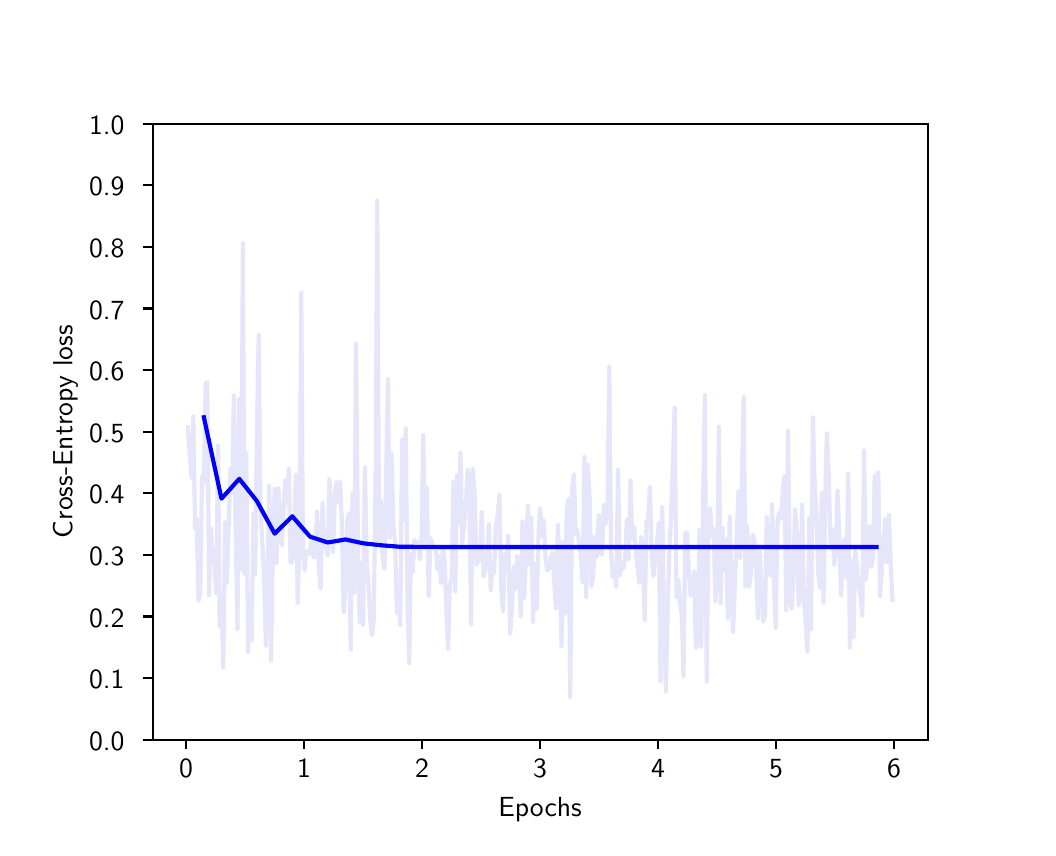 \begingroup%
\makeatletter%
\begin{pgfpicture}%
\pgfpathrectangle{\pgfpointorigin}{\pgfqpoint{5.0in}{4.0in}}%
\pgfusepath{use as bounding box, clip}%
\begin{pgfscope}%
\pgfsetbuttcap%
\pgfsetmiterjoin%
\definecolor{currentfill}{rgb}{1.0,1.0,1.0}%
\pgfsetfillcolor{currentfill}%
\pgfsetlinewidth{0.0pt}%
\definecolor{currentstroke}{rgb}{1.0,1.0,1.0}%
\pgfsetstrokecolor{currentstroke}%
\pgfsetdash{}{0pt}%
\pgfpathmoveto{\pgfqpoint{0.0in}{0.0in}}%
\pgfpathlineto{\pgfqpoint{5.0in}{0.0in}}%
\pgfpathlineto{\pgfqpoint{5.0in}{4.0in}}%
\pgfpathlineto{\pgfqpoint{0.0in}{4.0in}}%
\pgfpathclose%
\pgfusepath{fill}%
\end{pgfscope}%
\begin{pgfscope}%
\pgfsetbuttcap%
\pgfsetmiterjoin%
\definecolor{currentfill}{rgb}{1.0,1.0,1.0}%
\pgfsetfillcolor{currentfill}%
\pgfsetlinewidth{0.0pt}%
\definecolor{currentstroke}{rgb}{0.0,0.0,0.0}%
\pgfsetstrokecolor{currentstroke}%
\pgfsetstrokeopacity{0.0}%
\pgfsetdash{}{0pt}%
\pgfpathmoveto{\pgfqpoint{0.625in}{0.44in}}%
\pgfpathlineto{\pgfqpoint{4.5in}{0.44in}}%
\pgfpathlineto{\pgfqpoint{4.5in}{3.52in}}%
\pgfpathlineto{\pgfqpoint{0.625in}{3.52in}}%
\pgfpathclose%
\pgfusepath{fill}%
\end{pgfscope}%
\begin{pgfscope}%
\pgfsetbuttcap%
\pgfsetroundjoin%
\definecolor{currentfill}{rgb}{0.0,0.0,0.0}%
\pgfsetfillcolor{currentfill}%
\pgfsetlinewidth{0.803pt}%
\definecolor{currentstroke}{rgb}{0.0,0.0,0.0}%
\pgfsetstrokecolor{currentstroke}%
\pgfsetdash{}{0pt}%
\pgfsys@defobject{currentmarker}{\pgfqpoint{0.0in}{-0.049in}}{\pgfqpoint{0.0in}{0.0in}}{%
\pgfpathmoveto{\pgfqpoint{0.0in}{0.0in}}%
\pgfpathlineto{\pgfqpoint{0.0in}{-0.049in}}%
\pgfusepath{stroke,fill}%
}%
\begin{pgfscope}%
\pgfsys@transformshift{0.792in}{0.44in}%
\pgfsys@useobject{currentmarker}{}%
\end{pgfscope}%
\end{pgfscope}%
\begin{pgfscope}%
\pgftext[x=0.792in,y=0.343in,,top]{\sffamily\fontsize{10.0}{12.0}\selectfont 0}%
\end{pgfscope}%
\begin{pgfscope}%
\pgfsetbuttcap%
\pgfsetroundjoin%
\definecolor{currentfill}{rgb}{0.0,0.0,0.0}%
\pgfsetfillcolor{currentfill}%
\pgfsetlinewidth{0.803pt}%
\definecolor{currentstroke}{rgb}{0.0,0.0,0.0}%
\pgfsetstrokecolor{currentstroke}%
\pgfsetdash{}{0pt}%
\pgfsys@defobject{currentmarker}{\pgfqpoint{0.0in}{-0.049in}}{\pgfqpoint{0.0in}{0.0in}}{%
\pgfpathmoveto{\pgfqpoint{0.0in}{0.0in}}%
\pgfpathlineto{\pgfqpoint{0.0in}{-0.049in}}%
\pgfusepath{stroke,fill}%
}%
\begin{pgfscope}%
\pgfsys@transformshift{1.382in}{0.44in}%
\pgfsys@useobject{currentmarker}{}%
\end{pgfscope}%
\end{pgfscope}%
\begin{pgfscope}%
\pgftext[x=1.382in,y=0.343in,,top]{\sffamily\fontsize{10.0}{12.0}\selectfont 1}%
\end{pgfscope}%
\begin{pgfscope}%
\pgfsetbuttcap%
\pgfsetroundjoin%
\definecolor{currentfill}{rgb}{0.0,0.0,0.0}%
\pgfsetfillcolor{currentfill}%
\pgfsetlinewidth{0.803pt}%
\definecolor{currentstroke}{rgb}{0.0,0.0,0.0}%
\pgfsetstrokecolor{currentstroke}%
\pgfsetdash{}{0pt}%
\pgfsys@defobject{currentmarker}{\pgfqpoint{0.0in}{-0.049in}}{\pgfqpoint{0.0in}{0.0in}}{%
\pgfpathmoveto{\pgfqpoint{0.0in}{0.0in}}%
\pgfpathlineto{\pgfqpoint{0.0in}{-0.049in}}%
\pgfusepath{stroke,fill}%
}%
\begin{pgfscope}%
\pgfsys@transformshift{1.972in}{0.44in}%
\pgfsys@useobject{currentmarker}{}%
\end{pgfscope}%
\end{pgfscope}%
\begin{pgfscope}%
\pgftext[x=1.972in,y=0.343in,,top]{\sffamily\fontsize{10.0}{12.0}\selectfont 2}%
\end{pgfscope}%
\begin{pgfscope}%
\pgfsetbuttcap%
\pgfsetroundjoin%
\definecolor{currentfill}{rgb}{0.0,0.0,0.0}%
\pgfsetfillcolor{currentfill}%
\pgfsetlinewidth{0.803pt}%
\definecolor{currentstroke}{rgb}{0.0,0.0,0.0}%
\pgfsetstrokecolor{currentstroke}%
\pgfsetdash{}{0pt}%
\pgfsys@defobject{currentmarker}{\pgfqpoint{0.0in}{-0.049in}}{\pgfqpoint{0.0in}{0.0in}}{%
\pgfpathmoveto{\pgfqpoint{0.0in}{0.0in}}%
\pgfpathlineto{\pgfqpoint{0.0in}{-0.049in}}%
\pgfusepath{stroke,fill}%
}%
\begin{pgfscope}%
\pgfsys@transformshift{2.562in}{0.44in}%
\pgfsys@useobject{currentmarker}{}%
\end{pgfscope}%
\end{pgfscope}%
\begin{pgfscope}%
\pgftext[x=2.562in,y=0.343in,,top]{\sffamily\fontsize{10.0}{12.0}\selectfont 3}%
\end{pgfscope}%
\begin{pgfscope}%
\pgfsetbuttcap%
\pgfsetroundjoin%
\definecolor{currentfill}{rgb}{0.0,0.0,0.0}%
\pgfsetfillcolor{currentfill}%
\pgfsetlinewidth{0.803pt}%
\definecolor{currentstroke}{rgb}{0.0,0.0,0.0}%
\pgfsetstrokecolor{currentstroke}%
\pgfsetdash{}{0pt}%
\pgfsys@defobject{currentmarker}{\pgfqpoint{0.0in}{-0.049in}}{\pgfqpoint{0.0in}{0.0in}}{%
\pgfpathmoveto{\pgfqpoint{0.0in}{0.0in}}%
\pgfpathlineto{\pgfqpoint{0.0in}{-0.049in}}%
\pgfusepath{stroke,fill}%
}%
\begin{pgfscope}%
\pgfsys@transformshift{3.152in}{0.44in}%
\pgfsys@useobject{currentmarker}{}%
\end{pgfscope}%
\end{pgfscope}%
\begin{pgfscope}%
\pgftext[x=3.152in,y=0.343in,,top]{\sffamily\fontsize{10.0}{12.0}\selectfont 4}%
\end{pgfscope}%
\begin{pgfscope}%
\pgfsetbuttcap%
\pgfsetroundjoin%
\definecolor{currentfill}{rgb}{0.0,0.0,0.0}%
\pgfsetfillcolor{currentfill}%
\pgfsetlinewidth{0.803pt}%
\definecolor{currentstroke}{rgb}{0.0,0.0,0.0}%
\pgfsetstrokecolor{currentstroke}%
\pgfsetdash{}{0pt}%
\pgfsys@defobject{currentmarker}{\pgfqpoint{0.0in}{-0.049in}}{\pgfqpoint{0.0in}{0.0in}}{%
\pgfpathmoveto{\pgfqpoint{0.0in}{0.0in}}%
\pgfpathlineto{\pgfqpoint{0.0in}{-0.049in}}%
\pgfusepath{stroke,fill}%
}%
\begin{pgfscope}%
\pgfsys@transformshift{3.742in}{0.44in}%
\pgfsys@useobject{currentmarker}{}%
\end{pgfscope}%
\end{pgfscope}%
\begin{pgfscope}%
\pgftext[x=3.742in,y=0.343in,,top]{\sffamily\fontsize{10.0}{12.0}\selectfont 5}%
\end{pgfscope}%
\begin{pgfscope}%
\pgfsetbuttcap%
\pgfsetroundjoin%
\definecolor{currentfill}{rgb}{0.0,0.0,0.0}%
\pgfsetfillcolor{currentfill}%
\pgfsetlinewidth{0.803pt}%
\definecolor{currentstroke}{rgb}{0.0,0.0,0.0}%
\pgfsetstrokecolor{currentstroke}%
\pgfsetdash{}{0pt}%
\pgfsys@defobject{currentmarker}{\pgfqpoint{0.0in}{-0.049in}}{\pgfqpoint{0.0in}{0.0in}}{%
\pgfpathmoveto{\pgfqpoint{0.0in}{0.0in}}%
\pgfpathlineto{\pgfqpoint{0.0in}{-0.049in}}%
\pgfusepath{stroke,fill}%
}%
\begin{pgfscope}%
\pgfsys@transformshift{4.332in}{0.44in}%
\pgfsys@useobject{currentmarker}{}%
\end{pgfscope}%
\end{pgfscope}%
\begin{pgfscope}%
\pgftext[x=4.332in,y=0.343in,,top]{\sffamily\fontsize{10.0}{12.0}\selectfont 6}%
\end{pgfscope}%
\begin{pgfscope}%
\pgftext[x=2.562in,y=0.153in,,top]{\sffamily\fontsize{10.0}{12.0}\selectfont Epochs}%
\end{pgfscope}%
\begin{pgfscope}%
\pgfsetbuttcap%
\pgfsetroundjoin%
\definecolor{currentfill}{rgb}{0.0,0.0,0.0}%
\pgfsetfillcolor{currentfill}%
\pgfsetlinewidth{0.803pt}%
\definecolor{currentstroke}{rgb}{0.0,0.0,0.0}%
\pgfsetstrokecolor{currentstroke}%
\pgfsetdash{}{0pt}%
\pgfsys@defobject{currentmarker}{\pgfqpoint{-0.049in}{0.0in}}{\pgfqpoint{0.0in}{0.0in}}{%
\pgfpathmoveto{\pgfqpoint{0.0in}{0.0in}}%
\pgfpathlineto{\pgfqpoint{-0.049in}{0.0in}}%
\pgfusepath{stroke,fill}%
}%
\begin{pgfscope}%
\pgfsys@transformshift{0.625in}{0.44in}%
\pgfsys@useobject{currentmarker}{}%
\end{pgfscope}%
\end{pgfscope}%
\begin{pgfscope}%
\pgftext[x=0.307in,y=0.387in,left,base]{\sffamily\fontsize{10.0}{12.0}\selectfont 0.0}%
\end{pgfscope}%
\begin{pgfscope}%
\pgfsetbuttcap%
\pgfsetroundjoin%
\definecolor{currentfill}{rgb}{0.0,0.0,0.0}%
\pgfsetfillcolor{currentfill}%
\pgfsetlinewidth{0.803pt}%
\definecolor{currentstroke}{rgb}{0.0,0.0,0.0}%
\pgfsetstrokecolor{currentstroke}%
\pgfsetdash{}{0pt}%
\pgfsys@defobject{currentmarker}{\pgfqpoint{-0.049in}{0.0in}}{\pgfqpoint{0.0in}{0.0in}}{%
\pgfpathmoveto{\pgfqpoint{0.0in}{0.0in}}%
\pgfpathlineto{\pgfqpoint{-0.049in}{0.0in}}%
\pgfusepath{stroke,fill}%
}%
\begin{pgfscope}%
\pgfsys@transformshift{0.625in}{0.748in}%
\pgfsys@useobject{currentmarker}{}%
\end{pgfscope}%
\end{pgfscope}%
\begin{pgfscope}%
\pgftext[x=0.307in,y=0.695in,left,base]{\sffamily\fontsize{10.0}{12.0}\selectfont 0.1}%
\end{pgfscope}%
\begin{pgfscope}%
\pgfsetbuttcap%
\pgfsetroundjoin%
\definecolor{currentfill}{rgb}{0.0,0.0,0.0}%
\pgfsetfillcolor{currentfill}%
\pgfsetlinewidth{0.803pt}%
\definecolor{currentstroke}{rgb}{0.0,0.0,0.0}%
\pgfsetstrokecolor{currentstroke}%
\pgfsetdash{}{0pt}%
\pgfsys@defobject{currentmarker}{\pgfqpoint{-0.049in}{0.0in}}{\pgfqpoint{0.0in}{0.0in}}{%
\pgfpathmoveto{\pgfqpoint{0.0in}{0.0in}}%
\pgfpathlineto{\pgfqpoint{-0.049in}{0.0in}}%
\pgfusepath{stroke,fill}%
}%
\begin{pgfscope}%
\pgfsys@transformshift{0.625in}{1.056in}%
\pgfsys@useobject{currentmarker}{}%
\end{pgfscope}%
\end{pgfscope}%
\begin{pgfscope}%
\pgftext[x=0.307in,y=1.003in,left,base]{\sffamily\fontsize{10.0}{12.0}\selectfont 0.2}%
\end{pgfscope}%
\begin{pgfscope}%
\pgfsetbuttcap%
\pgfsetroundjoin%
\definecolor{currentfill}{rgb}{0.0,0.0,0.0}%
\pgfsetfillcolor{currentfill}%
\pgfsetlinewidth{0.803pt}%
\definecolor{currentstroke}{rgb}{0.0,0.0,0.0}%
\pgfsetstrokecolor{currentstroke}%
\pgfsetdash{}{0pt}%
\pgfsys@defobject{currentmarker}{\pgfqpoint{-0.049in}{0.0in}}{\pgfqpoint{0.0in}{0.0in}}{%
\pgfpathmoveto{\pgfqpoint{0.0in}{0.0in}}%
\pgfpathlineto{\pgfqpoint{-0.049in}{0.0in}}%
\pgfusepath{stroke,fill}%
}%
\begin{pgfscope}%
\pgfsys@transformshift{0.625in}{1.364in}%
\pgfsys@useobject{currentmarker}{}%
\end{pgfscope}%
\end{pgfscope}%
\begin{pgfscope}%
\pgftext[x=0.307in,y=1.311in,left,base]{\sffamily\fontsize{10.0}{12.0}\selectfont 0.3}%
\end{pgfscope}%
\begin{pgfscope}%
\pgfsetbuttcap%
\pgfsetroundjoin%
\definecolor{currentfill}{rgb}{0.0,0.0,0.0}%
\pgfsetfillcolor{currentfill}%
\pgfsetlinewidth{0.803pt}%
\definecolor{currentstroke}{rgb}{0.0,0.0,0.0}%
\pgfsetstrokecolor{currentstroke}%
\pgfsetdash{}{0pt}%
\pgfsys@defobject{currentmarker}{\pgfqpoint{-0.049in}{0.0in}}{\pgfqpoint{0.0in}{0.0in}}{%
\pgfpathmoveto{\pgfqpoint{0.0in}{0.0in}}%
\pgfpathlineto{\pgfqpoint{-0.049in}{0.0in}}%
\pgfusepath{stroke,fill}%
}%
\begin{pgfscope}%
\pgfsys@transformshift{0.625in}{1.672in}%
\pgfsys@useobject{currentmarker}{}%
\end{pgfscope}%
\end{pgfscope}%
\begin{pgfscope}%
\pgftext[x=0.307in,y=1.619in,left,base]{\sffamily\fontsize{10.0}{12.0}\selectfont 0.4}%
\end{pgfscope}%
\begin{pgfscope}%
\pgfsetbuttcap%
\pgfsetroundjoin%
\definecolor{currentfill}{rgb}{0.0,0.0,0.0}%
\pgfsetfillcolor{currentfill}%
\pgfsetlinewidth{0.803pt}%
\definecolor{currentstroke}{rgb}{0.0,0.0,0.0}%
\pgfsetstrokecolor{currentstroke}%
\pgfsetdash{}{0pt}%
\pgfsys@defobject{currentmarker}{\pgfqpoint{-0.049in}{0.0in}}{\pgfqpoint{0.0in}{0.0in}}{%
\pgfpathmoveto{\pgfqpoint{0.0in}{0.0in}}%
\pgfpathlineto{\pgfqpoint{-0.049in}{0.0in}}%
\pgfusepath{stroke,fill}%
}%
\begin{pgfscope}%
\pgfsys@transformshift{0.625in}{1.98in}%
\pgfsys@useobject{currentmarker}{}%
\end{pgfscope}%
\end{pgfscope}%
\begin{pgfscope}%
\pgftext[x=0.307in,y=1.927in,left,base]{\sffamily\fontsize{10.0}{12.0}\selectfont 0.5}%
\end{pgfscope}%
\begin{pgfscope}%
\pgfsetbuttcap%
\pgfsetroundjoin%
\definecolor{currentfill}{rgb}{0.0,0.0,0.0}%
\pgfsetfillcolor{currentfill}%
\pgfsetlinewidth{0.803pt}%
\definecolor{currentstroke}{rgb}{0.0,0.0,0.0}%
\pgfsetstrokecolor{currentstroke}%
\pgfsetdash{}{0pt}%
\pgfsys@defobject{currentmarker}{\pgfqpoint{-0.049in}{0.0in}}{\pgfqpoint{0.0in}{0.0in}}{%
\pgfpathmoveto{\pgfqpoint{0.0in}{0.0in}}%
\pgfpathlineto{\pgfqpoint{-0.049in}{0.0in}}%
\pgfusepath{stroke,fill}%
}%
\begin{pgfscope}%
\pgfsys@transformshift{0.625in}{2.288in}%
\pgfsys@useobject{currentmarker}{}%
\end{pgfscope}%
\end{pgfscope}%
\begin{pgfscope}%
\pgftext[x=0.307in,y=2.235in,left,base]{\sffamily\fontsize{10.0}{12.0}\selectfont 0.6}%
\end{pgfscope}%
\begin{pgfscope}%
\pgfsetbuttcap%
\pgfsetroundjoin%
\definecolor{currentfill}{rgb}{0.0,0.0,0.0}%
\pgfsetfillcolor{currentfill}%
\pgfsetlinewidth{0.803pt}%
\definecolor{currentstroke}{rgb}{0.0,0.0,0.0}%
\pgfsetstrokecolor{currentstroke}%
\pgfsetdash{}{0pt}%
\pgfsys@defobject{currentmarker}{\pgfqpoint{-0.049in}{0.0in}}{\pgfqpoint{0.0in}{0.0in}}{%
\pgfpathmoveto{\pgfqpoint{0.0in}{0.0in}}%
\pgfpathlineto{\pgfqpoint{-0.049in}{0.0in}}%
\pgfusepath{stroke,fill}%
}%
\begin{pgfscope}%
\pgfsys@transformshift{0.625in}{2.596in}%
\pgfsys@useobject{currentmarker}{}%
\end{pgfscope}%
\end{pgfscope}%
\begin{pgfscope}%
\pgftext[x=0.307in,y=2.543in,left,base]{\sffamily\fontsize{10.0}{12.0}\selectfont 0.7}%
\end{pgfscope}%
\begin{pgfscope}%
\pgfsetbuttcap%
\pgfsetroundjoin%
\definecolor{currentfill}{rgb}{0.0,0.0,0.0}%
\pgfsetfillcolor{currentfill}%
\pgfsetlinewidth{0.803pt}%
\definecolor{currentstroke}{rgb}{0.0,0.0,0.0}%
\pgfsetstrokecolor{currentstroke}%
\pgfsetdash{}{0pt}%
\pgfsys@defobject{currentmarker}{\pgfqpoint{-0.049in}{0.0in}}{\pgfqpoint{0.0in}{0.0in}}{%
\pgfpathmoveto{\pgfqpoint{0.0in}{0.0in}}%
\pgfpathlineto{\pgfqpoint{-0.049in}{0.0in}}%
\pgfusepath{stroke,fill}%
}%
\begin{pgfscope}%
\pgfsys@transformshift{0.625in}{2.904in}%
\pgfsys@useobject{currentmarker}{}%
\end{pgfscope}%
\end{pgfscope}%
\begin{pgfscope}%
\pgftext[x=0.307in,y=2.851in,left,base]{\sffamily\fontsize{10.0}{12.0}\selectfont 0.8}%
\end{pgfscope}%
\begin{pgfscope}%
\pgfsetbuttcap%
\pgfsetroundjoin%
\definecolor{currentfill}{rgb}{0.0,0.0,0.0}%
\pgfsetfillcolor{currentfill}%
\pgfsetlinewidth{0.803pt}%
\definecolor{currentstroke}{rgb}{0.0,0.0,0.0}%
\pgfsetstrokecolor{currentstroke}%
\pgfsetdash{}{0pt}%
\pgfsys@defobject{currentmarker}{\pgfqpoint{-0.049in}{0.0in}}{\pgfqpoint{0.0in}{0.0in}}{%
\pgfpathmoveto{\pgfqpoint{0.0in}{0.0in}}%
\pgfpathlineto{\pgfqpoint{-0.049in}{0.0in}}%
\pgfusepath{stroke,fill}%
}%
\begin{pgfscope}%
\pgfsys@transformshift{0.625in}{3.212in}%
\pgfsys@useobject{currentmarker}{}%
\end{pgfscope}%
\end{pgfscope}%
\begin{pgfscope}%
\pgftext[x=0.307in,y=3.159in,left,base]{\sffamily\fontsize{10.0}{12.0}\selectfont 0.9}%
\end{pgfscope}%
\begin{pgfscope}%
\pgfsetbuttcap%
\pgfsetroundjoin%
\definecolor{currentfill}{rgb}{0.0,0.0,0.0}%
\pgfsetfillcolor{currentfill}%
\pgfsetlinewidth{0.803pt}%
\definecolor{currentstroke}{rgb}{0.0,0.0,0.0}%
\pgfsetstrokecolor{currentstroke}%
\pgfsetdash{}{0pt}%
\pgfsys@defobject{currentmarker}{\pgfqpoint{-0.049in}{0.0in}}{\pgfqpoint{0.0in}{0.0in}}{%
\pgfpathmoveto{\pgfqpoint{0.0in}{0.0in}}%
\pgfpathlineto{\pgfqpoint{-0.049in}{0.0in}}%
\pgfusepath{stroke,fill}%
}%
\begin{pgfscope}%
\pgfsys@transformshift{0.625in}{3.52in}%
\pgfsys@useobject{currentmarker}{}%
\end{pgfscope}%
\end{pgfscope}%
\begin{pgfscope}%
\pgftext[x=0.307in,y=3.467in,left,base]{\sffamily\fontsize{10.0}{12.0}\selectfont 1.0}%
\end{pgfscope}%
\begin{pgfscope}%
\pgftext[x=0.251in,y=1.98in,,bottom,rotate=90.0]{\sffamily\fontsize{10.0}{12.0}\selectfont Cross-Entropy loss}%
\end{pgfscope}%
\begin{pgfscope}%
\pgfpathrectangle{\pgfqpoint{0.625in}{0.44in}}{\pgfqpoint{3.875in}{3.08in}} %
\pgfusepath{clip}%
\pgfsetrectcap%
\pgfsetroundjoin%
\pgfsetlinewidth{1.506pt}%
\definecolor{currentstroke}{rgb}{0.902,0.902,0.98}%
\pgfsetstrokecolor{currentstroke}%
\pgfsetdash{}{0pt}%
\pgfpathmoveto{\pgfqpoint{0.801in}{2.002in}}%
\pgfpathlineto{\pgfqpoint{0.819in}{1.748in}}%
\pgfpathlineto{\pgfqpoint{0.828in}{2.056in}}%
\pgfpathlineto{\pgfqpoint{0.837in}{1.497in}}%
\pgfpathlineto{\pgfqpoint{0.845in}{1.545in}}%
\pgfpathlineto{\pgfqpoint{0.854in}{1.135in}}%
\pgfpathlineto{\pgfqpoint{0.863in}{1.172in}}%
\pgfpathlineto{\pgfqpoint{0.872in}{1.758in}}%
\pgfpathlineto{\pgfqpoint{0.881in}{1.719in}}%
\pgfpathlineto{\pgfqpoint{0.89in}{2.222in}}%
\pgfpathlineto{\pgfqpoint{0.898in}{2.227in}}%
\pgfpathlineto{\pgfqpoint{0.907in}{1.163in}}%
\pgfpathlineto{\pgfqpoint{0.916in}{1.498in}}%
\pgfpathlineto{\pgfqpoint{0.925in}{1.351in}}%
\pgfpathlineto{\pgfqpoint{0.934in}{1.321in}}%
\pgfpathlineto{\pgfqpoint{0.943in}{1.172in}}%
\pgfpathlineto{\pgfqpoint{0.952in}{1.911in}}%
\pgfpathlineto{\pgfqpoint{0.96in}{1.006in}}%
\pgfpathlineto{\pgfqpoint{0.969in}{1.169in}}%
\pgfpathlineto{\pgfqpoint{0.978in}{0.8in}}%
\pgfpathlineto{\pgfqpoint{0.987in}{1.526in}}%
\pgfpathlineto{\pgfqpoint{0.996in}{1.224in}}%
\pgfpathlineto{\pgfqpoint{1.014in}{1.797in}}%
\pgfpathlineto{\pgfqpoint{1.022in}{1.675in}}%
\pgfpathlineto{\pgfqpoint{1.031in}{2.16in}}%
\pgfpathlineto{\pgfqpoint{1.04in}{1.483in}}%
\pgfpathlineto{\pgfqpoint{1.049in}{0.994in}}%
\pgfpathlineto{\pgfqpoint{1.058in}{2.143in}}%
\pgfpathlineto{\pgfqpoint{1.067in}{1.292in}}%
\pgfpathlineto{\pgfqpoint{1.076in}{2.922in}}%
\pgfpathlineto{\pgfqpoint{1.084in}{1.27in}}%
\pgfpathlineto{\pgfqpoint{1.093in}{1.873in}}%
\pgfpathlineto{\pgfqpoint{1.102in}{0.879in}}%
\pgfpathlineto{\pgfqpoint{1.111in}{1.167in}}%
\pgfpathlineto{\pgfqpoint{1.12in}{0.937in}}%
\pgfpathlineto{\pgfqpoint{1.129in}{1.569in}}%
\pgfpathlineto{\pgfqpoint{1.137in}{1.266in}}%
\pgfpathlineto{\pgfqpoint{1.146in}{1.952in}}%
\pgfpathlineto{\pgfqpoint{1.155in}{2.463in}}%
\pgfpathlineto{\pgfqpoint{1.164in}{1.59in}}%
\pgfpathlineto{\pgfqpoint{1.182in}{1.264in}}%
\pgfpathlineto{\pgfqpoint{1.191in}{0.911in}}%
\pgfpathlineto{\pgfqpoint{1.199in}{1.255in}}%
\pgfpathlineto{\pgfqpoint{1.208in}{1.709in}}%
\pgfpathlineto{\pgfqpoint{1.217in}{0.837in}}%
\pgfpathlineto{\pgfqpoint{1.226in}{1.4in}}%
\pgfpathlineto{\pgfqpoint{1.235in}{1.694in}}%
\pgfpathlineto{\pgfqpoint{1.244in}{1.324in}}%
\pgfpathlineto{\pgfqpoint{1.253in}{1.699in}}%
\pgfpathlineto{\pgfqpoint{1.261in}{1.582in}}%
\pgfpathlineto{\pgfqpoint{1.27in}{1.41in}}%
\pgfpathlineto{\pgfqpoint{1.288in}{1.737in}}%
\pgfpathlineto{\pgfqpoint{1.297in}{1.622in}}%
\pgfpathlineto{\pgfqpoint{1.306in}{1.794in}}%
\pgfpathlineto{\pgfqpoint{1.314in}{1.326in}}%
\pgfpathlineto{\pgfqpoint{1.323in}{1.326in}}%
\pgfpathlineto{\pgfqpoint{1.332in}{1.478in}}%
\pgfpathlineto{\pgfqpoint{1.341in}{1.764in}}%
\pgfpathlineto{\pgfqpoint{1.35in}{1.124in}}%
\pgfpathlineto{\pgfqpoint{1.359in}{1.413in}}%
\pgfpathlineto{\pgfqpoint{1.368in}{2.674in}}%
\pgfpathlineto{\pgfqpoint{1.376in}{1.404in}}%
\pgfpathlineto{\pgfqpoint{1.385in}{1.286in}}%
\pgfpathlineto{\pgfqpoint{1.394in}{1.38in}}%
\pgfpathlineto{\pgfqpoint{1.403in}{1.385in}}%
\pgfpathlineto{\pgfqpoint{1.412in}{1.369in}}%
\pgfpathlineto{\pgfqpoint{1.421in}{1.455in}}%
\pgfpathlineto{\pgfqpoint{1.43in}{1.351in}}%
\pgfpathlineto{\pgfqpoint{1.438in}{1.36in}}%
\pgfpathlineto{\pgfqpoint{1.447in}{1.581in}}%
\pgfpathlineto{\pgfqpoint{1.456in}{1.299in}}%
\pgfpathlineto{\pgfqpoint{1.465in}{1.195in}}%
\pgfpathlineto{\pgfqpoint{1.474in}{1.623in}}%
\pgfpathlineto{\pgfqpoint{1.483in}{1.399in}}%
\pgfpathlineto{\pgfqpoint{1.492in}{1.414in}}%
\pgfpathlineto{\pgfqpoint{1.5in}{1.36in}}%
\pgfpathlineto{\pgfqpoint{1.509in}{1.743in}}%
\pgfpathlineto{\pgfqpoint{1.518in}{1.492in}}%
\pgfpathlineto{\pgfqpoint{1.527in}{1.377in}}%
\pgfpathlineto{\pgfqpoint{1.536in}{1.678in}}%
\pgfpathlineto{\pgfqpoint{1.545in}{1.73in}}%
\pgfpathlineto{\pgfqpoint{1.553in}{1.624in}}%
\pgfpathlineto{\pgfqpoint{1.562in}{1.73in}}%
\pgfpathlineto{\pgfqpoint{1.571in}{1.53in}}%
\pgfpathlineto{\pgfqpoint{1.58in}{1.076in}}%
\pgfpathlineto{\pgfqpoint{1.589in}{1.194in}}%
\pgfpathlineto{\pgfqpoint{1.598in}{1.528in}}%
\pgfpathlineto{\pgfqpoint{1.607in}{1.573in}}%
\pgfpathlineto{\pgfqpoint{1.615in}{0.89in}}%
\pgfpathlineto{\pgfqpoint{1.624in}{1.67in}}%
\pgfpathlineto{\pgfqpoint{1.633in}{1.175in}}%
\pgfpathlineto{\pgfqpoint{1.642in}{2.421in}}%
\pgfpathlineto{\pgfqpoint{1.651in}{1.44in}}%
\pgfpathlineto{\pgfqpoint{1.66in}{1.026in}}%
\pgfpathlineto{\pgfqpoint{1.669in}{1.323in}}%
\pgfpathlineto{\pgfqpoint{1.677in}{1.014in}}%
\pgfpathlineto{\pgfqpoint{1.686in}{1.802in}}%
\pgfpathlineto{\pgfqpoint{1.695in}{1.34in}}%
\pgfpathlineto{\pgfqpoint{1.704in}{1.208in}}%
\pgfpathlineto{\pgfqpoint{1.713in}{1.039in}}%
\pgfpathlineto{\pgfqpoint{1.722in}{0.962in}}%
\pgfpathlineto{\pgfqpoint{1.73in}{1.033in}}%
\pgfpathlineto{\pgfqpoint{1.739in}{1.689in}}%
\pgfpathlineto{\pgfqpoint{1.748in}{3.136in}}%
\pgfpathlineto{\pgfqpoint{1.757in}{1.413in}}%
\pgfpathlineto{\pgfqpoint{1.766in}{1.636in}}%
\pgfpathlineto{\pgfqpoint{1.775in}{1.351in}}%
\pgfpathlineto{\pgfqpoint{1.784in}{1.294in}}%
\pgfpathlineto{\pgfqpoint{1.801in}{2.243in}}%
\pgfpathlineto{\pgfqpoint{1.81in}{1.452in}}%
\pgfpathlineto{\pgfqpoint{1.819in}{1.872in}}%
\pgfpathlineto{\pgfqpoint{1.828in}{1.519in}}%
\pgfpathlineto{\pgfqpoint{1.837in}{1.421in}}%
\pgfpathlineto{\pgfqpoint{1.846in}{1.072in}}%
\pgfpathlineto{\pgfqpoint{1.854in}{1.154in}}%
\pgfpathlineto{\pgfqpoint{1.863in}{1.012in}}%
\pgfpathlineto{\pgfqpoint{1.872in}{1.94in}}%
\pgfpathlineto{\pgfqpoint{1.881in}{1.538in}}%
\pgfpathlineto{\pgfqpoint{1.89in}{1.996in}}%
\pgfpathlineto{\pgfqpoint{1.899in}{1.123in}}%
\pgfpathlineto{\pgfqpoint{1.908in}{0.822in}}%
\pgfpathlineto{\pgfqpoint{1.916in}{1.37in}}%
\pgfpathlineto{\pgfqpoint{1.925in}{1.278in}}%
\pgfpathlineto{\pgfqpoint{1.934in}{1.44in}}%
\pgfpathlineto{\pgfqpoint{1.943in}{1.397in}}%
\pgfpathlineto{\pgfqpoint{1.952in}{1.429in}}%
\pgfpathlineto{\pgfqpoint{1.961in}{1.342in}}%
\pgfpathlineto{\pgfqpoint{1.969in}{1.425in}}%
\pgfpathlineto{\pgfqpoint{1.978in}{1.964in}}%
\pgfpathlineto{\pgfqpoint{1.987in}{1.398in}}%
\pgfpathlineto{\pgfqpoint{1.996in}{1.699in}}%
\pgfpathlineto{\pgfqpoint{2.005in}{1.158in}}%
\pgfpathlineto{\pgfqpoint{2.014in}{1.447in}}%
\pgfpathlineto{\pgfqpoint{2.023in}{1.425in}}%
\pgfpathlineto{\pgfqpoint{2.031in}{1.392in}}%
\pgfpathlineto{\pgfqpoint{2.04in}{1.405in}}%
\pgfpathlineto{\pgfqpoint{2.049in}{1.291in}}%
\pgfpathlineto{\pgfqpoint{2.058in}{1.359in}}%
\pgfpathlineto{\pgfqpoint{2.067in}{1.223in}}%
\pgfpathlineto{\pgfqpoint{2.076in}{1.405in}}%
\pgfpathlineto{\pgfqpoint{2.085in}{1.334in}}%
\pgfpathlineto{\pgfqpoint{2.093in}{1.094in}}%
\pgfpathlineto{\pgfqpoint{2.102in}{0.893in}}%
\pgfpathlineto{\pgfqpoint{2.111in}{1.213in}}%
\pgfpathlineto{\pgfqpoint{2.12in}{1.25in}}%
\pgfpathlineto{\pgfqpoint{2.129in}{1.73in}}%
\pgfpathlineto{\pgfqpoint{2.138in}{1.18in}}%
\pgfpathlineto{\pgfqpoint{2.147in}{1.762in}}%
\pgfpathlineto{\pgfqpoint{2.155in}{1.522in}}%
\pgfpathlineto{\pgfqpoint{2.164in}{1.873in}}%
\pgfpathlineto{\pgfqpoint{2.173in}{1.423in}}%
\pgfpathlineto{\pgfqpoint{2.182in}{1.511in}}%
\pgfpathlineto{\pgfqpoint{2.191in}{1.623in}}%
\pgfpathlineto{\pgfqpoint{2.2in}{1.791in}}%
\pgfpathlineto{\pgfqpoint{2.208in}{1.735in}}%
\pgfpathlineto{\pgfqpoint{2.217in}{1.017in}}%
\pgfpathlineto{\pgfqpoint{2.226in}{1.793in}}%
\pgfpathlineto{\pgfqpoint{2.235in}{1.66in}}%
\pgfpathlineto{\pgfqpoint{2.244in}{1.316in}}%
\pgfpathlineto{\pgfqpoint{2.253in}{1.333in}}%
\pgfpathlineto{\pgfqpoint{2.262in}{1.346in}}%
\pgfpathlineto{\pgfqpoint{2.27in}{1.578in}}%
\pgfpathlineto{\pgfqpoint{2.279in}{1.256in}}%
\pgfpathlineto{\pgfqpoint{2.288in}{1.285in}}%
\pgfpathlineto{\pgfqpoint{2.297in}{1.328in}}%
\pgfpathlineto{\pgfqpoint{2.306in}{1.518in}}%
\pgfpathlineto{\pgfqpoint{2.315in}{1.186in}}%
\pgfpathlineto{\pgfqpoint{2.324in}{1.313in}}%
\pgfpathlineto{\pgfqpoint{2.332in}{1.271in}}%
\pgfpathlineto{\pgfqpoint{2.341in}{1.513in}}%
\pgfpathlineto{\pgfqpoint{2.35in}{1.558in}}%
\pgfpathlineto{\pgfqpoint{2.359in}{1.666in}}%
\pgfpathlineto{\pgfqpoint{2.368in}{1.18in}}%
\pgfpathlineto{\pgfqpoint{2.377in}{1.081in}}%
\pgfpathlineto{\pgfqpoint{2.385in}{1.37in}}%
\pgfpathlineto{\pgfqpoint{2.394in}{1.288in}}%
\pgfpathlineto{\pgfqpoint{2.403in}{1.459in}}%
\pgfpathlineto{\pgfqpoint{2.412in}{0.968in}}%
\pgfpathlineto{\pgfqpoint{2.421in}{1.083in}}%
\pgfpathlineto{\pgfqpoint{2.43in}{1.307in}}%
\pgfpathlineto{\pgfqpoint{2.439in}{1.193in}}%
\pgfpathlineto{\pgfqpoint{2.447in}{1.359in}}%
\pgfpathlineto{\pgfqpoint{2.456in}{1.343in}}%
\pgfpathlineto{\pgfqpoint{2.465in}{1.056in}}%
\pgfpathlineto{\pgfqpoint{2.474in}{1.531in}}%
\pgfpathlineto{\pgfqpoint{2.483in}{1.149in}}%
\pgfpathlineto{\pgfqpoint{2.501in}{1.61in}}%
\pgfpathlineto{\pgfqpoint{2.509in}{1.319in}}%
\pgfpathlineto{\pgfqpoint{2.518in}{1.549in}}%
\pgfpathlineto{\pgfqpoint{2.527in}{1.029in}}%
\pgfpathlineto{\pgfqpoint{2.536in}{1.317in}}%
\pgfpathlineto{\pgfqpoint{2.545in}{1.095in}}%
\pgfpathlineto{\pgfqpoint{2.554in}{1.465in}}%
\pgfpathlineto{\pgfqpoint{2.562in}{1.596in}}%
\pgfpathlineto{\pgfqpoint{2.571in}{1.456in}}%
\pgfpathlineto{\pgfqpoint{2.58in}{1.538in}}%
\pgfpathlineto{\pgfqpoint{2.589in}{1.351in}}%
\pgfpathlineto{\pgfqpoint{2.598in}{1.285in}}%
\pgfpathlineto{\pgfqpoint{2.607in}{1.297in}}%
\pgfpathlineto{\pgfqpoint{2.616in}{1.351in}}%
\pgfpathlineto{\pgfqpoint{2.624in}{1.376in}}%
\pgfpathlineto{\pgfqpoint{2.633in}{1.22in}}%
\pgfpathlineto{\pgfqpoint{2.642in}{1.095in}}%
\pgfpathlineto{\pgfqpoint{2.651in}{1.513in}}%
\pgfpathlineto{\pgfqpoint{2.66in}{1.328in}}%
\pgfpathlineto{\pgfqpoint{2.669in}{0.909in}}%
\pgfpathlineto{\pgfqpoint{2.678in}{1.429in}}%
\pgfpathlineto{\pgfqpoint{2.686in}{1.071in}}%
\pgfpathlineto{\pgfqpoint{2.695in}{1.577in}}%
\pgfpathlineto{\pgfqpoint{2.704in}{1.645in}}%
\pgfpathlineto{\pgfqpoint{2.713in}{0.653in}}%
\pgfpathlineto{\pgfqpoint{2.722in}{1.694in}}%
\pgfpathlineto{\pgfqpoint{2.731in}{1.767in}}%
\pgfpathlineto{\pgfqpoint{2.74in}{1.465in}}%
\pgfpathlineto{\pgfqpoint{2.748in}{1.488in}}%
\pgfpathlineto{\pgfqpoint{2.757in}{1.427in}}%
\pgfpathlineto{\pgfqpoint{2.766in}{1.354in}}%
\pgfpathlineto{\pgfqpoint{2.775in}{1.226in}}%
\pgfpathlineto{\pgfqpoint{2.784in}{1.854in}}%
\pgfpathlineto{\pgfqpoint{2.793in}{1.152in}}%
\pgfpathlineto{\pgfqpoint{2.801in}{1.813in}}%
\pgfpathlineto{\pgfqpoint{2.81in}{1.648in}}%
\pgfpathlineto{\pgfqpoint{2.819in}{1.208in}}%
\pgfpathlineto{\pgfqpoint{2.828in}{1.262in}}%
\pgfpathlineto{\pgfqpoint{2.837in}{1.455in}}%
\pgfpathlineto{\pgfqpoint{2.846in}{1.354in}}%
\pgfpathlineto{\pgfqpoint{2.855in}{1.563in}}%
\pgfpathlineto{\pgfqpoint{2.863in}{1.392in}}%
\pgfpathlineto{\pgfqpoint{2.872in}{1.364in}}%
\pgfpathlineto{\pgfqpoint{2.881in}{1.615in}}%
\pgfpathlineto{\pgfqpoint{2.89in}{1.52in}}%
\pgfpathlineto{\pgfqpoint{2.899in}{1.599in}}%
\pgfpathlineto{\pgfqpoint{2.908in}{2.305in}}%
\pgfpathlineto{\pgfqpoint{2.917in}{1.384in}}%
\pgfpathlineto{\pgfqpoint{2.925in}{1.251in}}%
\pgfpathlineto{\pgfqpoint{2.934in}{1.308in}}%
\pgfpathlineto{\pgfqpoint{2.943in}{1.203in}}%
\pgfpathlineto{\pgfqpoint{2.952in}{1.788in}}%
\pgfpathlineto{\pgfqpoint{2.961in}{1.261in}}%
\pgfpathlineto{\pgfqpoint{2.97in}{1.332in}}%
\pgfpathlineto{\pgfqpoint{2.978in}{1.295in}}%
\pgfpathlineto{\pgfqpoint{2.987in}{1.342in}}%
\pgfpathlineto{\pgfqpoint{2.996in}{1.54in}}%
\pgfpathlineto{\pgfqpoint{3.005in}{1.344in}}%
\pgfpathlineto{\pgfqpoint{3.014in}{1.736in}}%
\pgfpathlineto{\pgfqpoint{3.023in}{1.441in}}%
\pgfpathlineto{\pgfqpoint{3.032in}{1.502in}}%
\pgfpathlineto{\pgfqpoint{3.04in}{1.389in}}%
\pgfpathlineto{\pgfqpoint{3.058in}{1.224in}}%
\pgfpathlineto{\pgfqpoint{3.067in}{1.455in}}%
\pgfpathlineto{\pgfqpoint{3.076in}{1.384in}}%
\pgfpathlineto{\pgfqpoint{3.085in}{1.039in}}%
\pgfpathlineto{\pgfqpoint{3.094in}{1.533in}}%
\pgfpathlineto{\pgfqpoint{3.102in}{1.521in}}%
\pgfpathlineto{\pgfqpoint{3.111in}{1.702in}}%
\pgfpathlineto{\pgfqpoint{3.12in}{1.362in}}%
\pgfpathlineto{\pgfqpoint{3.129in}{1.258in}}%
\pgfpathlineto{\pgfqpoint{3.138in}{1.351in}}%
\pgfpathlineto{\pgfqpoint{3.147in}{1.429in}}%
\pgfpathlineto{\pgfqpoint{3.156in}{1.523in}}%
\pgfpathlineto{\pgfqpoint{3.164in}{0.731in}}%
\pgfpathlineto{\pgfqpoint{3.173in}{1.602in}}%
\pgfpathlineto{\pgfqpoint{3.182in}{1.031in}}%
\pgfpathlineto{\pgfqpoint{3.191in}{0.683in}}%
\pgfpathlineto{\pgfqpoint{3.2in}{1.084in}}%
\pgfpathlineto{\pgfqpoint{3.209in}{1.406in}}%
\pgfpathlineto{\pgfqpoint{3.217in}{1.553in}}%
\pgfpathlineto{\pgfqpoint{3.235in}{2.1in}}%
\pgfpathlineto{\pgfqpoint{3.244in}{1.15in}}%
\pgfpathlineto{\pgfqpoint{3.253in}{1.241in}}%
\pgfpathlineto{\pgfqpoint{3.262in}{1.125in}}%
\pgfpathlineto{\pgfqpoint{3.271in}{1.052in}}%
\pgfpathlineto{\pgfqpoint{3.279in}{0.758in}}%
\pgfpathlineto{\pgfqpoint{3.288in}{1.473in}}%
\pgfpathlineto{\pgfqpoint{3.297in}{1.475in}}%
\pgfpathlineto{\pgfqpoint{3.306in}{1.282in}}%
\pgfpathlineto{\pgfqpoint{3.315in}{1.16in}}%
\pgfpathlineto{\pgfqpoint{3.324in}{1.174in}}%
\pgfpathlineto{\pgfqpoint{3.333in}{1.282in}}%
\pgfpathlineto{\pgfqpoint{3.341in}{0.899in}}%
\pgfpathlineto{\pgfqpoint{3.35in}{0.923in}}%
\pgfpathlineto{\pgfqpoint{3.359in}{1.488in}}%
\pgfpathlineto{\pgfqpoint{3.368in}{0.905in}}%
\pgfpathlineto{\pgfqpoint{3.377in}{1.636in}}%
\pgfpathlineto{\pgfqpoint{3.386in}{2.162in}}%
\pgfpathlineto{\pgfqpoint{3.395in}{0.73in}}%
\pgfpathlineto{\pgfqpoint{3.403in}{1.422in}}%
\pgfpathlineto{\pgfqpoint{3.412in}{1.598in}}%
\pgfpathlineto{\pgfqpoint{3.421in}{1.458in}}%
\pgfpathlineto{\pgfqpoint{3.43in}{1.495in}}%
\pgfpathlineto{\pgfqpoint{3.439in}{1.132in}}%
\pgfpathlineto{\pgfqpoint{3.448in}{1.305in}}%
\pgfpathlineto{\pgfqpoint{3.456in}{2.005in}}%
\pgfpathlineto{\pgfqpoint{3.465in}{1.123in}}%
\pgfpathlineto{\pgfqpoint{3.474in}{1.496in}}%
\pgfpathlineto{\pgfqpoint{3.483in}{1.285in}}%
\pgfpathlineto{\pgfqpoint{3.492in}{1.44in}}%
\pgfpathlineto{\pgfqpoint{3.501in}{1.046in}}%
\pgfpathlineto{\pgfqpoint{3.51in}{1.555in}}%
\pgfpathlineto{\pgfqpoint{3.527in}{0.979in}}%
\pgfpathlineto{\pgfqpoint{3.545in}{1.453in}}%
\pgfpathlineto{\pgfqpoint{3.554in}{1.681in}}%
\pgfpathlineto{\pgfqpoint{3.563in}{1.349in}}%
\pgfpathlineto{\pgfqpoint{3.58in}{2.154in}}%
\pgfpathlineto{\pgfqpoint{3.589in}{1.208in}}%
\pgfpathlineto{\pgfqpoint{3.598in}{1.506in}}%
\pgfpathlineto{\pgfqpoint{3.607in}{1.205in}}%
\pgfpathlineto{\pgfqpoint{3.616in}{1.265in}}%
\pgfpathlineto{\pgfqpoint{3.625in}{1.466in}}%
\pgfpathlineto{\pgfqpoint{3.633in}{1.445in}}%
\pgfpathlineto{\pgfqpoint{3.642in}{1.303in}}%
\pgfpathlineto{\pgfqpoint{3.651in}{1.047in}}%
\pgfpathlineto{\pgfqpoint{3.66in}{1.38in}}%
\pgfpathlineto{\pgfqpoint{3.669in}{1.191in}}%
\pgfpathlineto{\pgfqpoint{3.678in}{1.031in}}%
\pgfpathlineto{\pgfqpoint{3.687in}{1.065in}}%
\pgfpathlineto{\pgfqpoint{3.695in}{1.552in}}%
\pgfpathlineto{\pgfqpoint{3.704in}{1.3in}}%
\pgfpathlineto{\pgfqpoint{3.713in}{1.26in}}%
\pgfpathlineto{\pgfqpoint{3.722in}{1.616in}}%
\pgfpathlineto{\pgfqpoint{3.731in}{1.238in}}%
\pgfpathlineto{\pgfqpoint{3.74in}{0.999in}}%
\pgfpathlineto{\pgfqpoint{3.749in}{1.53in}}%
\pgfpathlineto{\pgfqpoint{3.757in}{1.574in}}%
\pgfpathlineto{\pgfqpoint{3.766in}{1.544in}}%
\pgfpathlineto{\pgfqpoint{3.775in}{1.69in}}%
\pgfpathlineto{\pgfqpoint{3.784in}{1.758in}}%
\pgfpathlineto{\pgfqpoint{3.793in}{1.088in}}%
\pgfpathlineto{\pgfqpoint{3.802in}{1.986in}}%
\pgfpathlineto{\pgfqpoint{3.811in}{1.165in}}%
\pgfpathlineto{\pgfqpoint{3.819in}{1.094in}}%
\pgfpathlineto{\pgfqpoint{3.828in}{1.236in}}%
\pgfpathlineto{\pgfqpoint{3.837in}{1.592in}}%
\pgfpathlineto{\pgfqpoint{3.846in}{1.481in}}%
\pgfpathlineto{\pgfqpoint{3.855in}{1.112in}}%
\pgfpathlineto{\pgfqpoint{3.864in}{1.18in}}%
\pgfpathlineto{\pgfqpoint{3.872in}{1.615in}}%
\pgfpathlineto{\pgfqpoint{3.881in}{1.142in}}%
\pgfpathlineto{\pgfqpoint{3.89in}{1.024in}}%
\pgfpathlineto{\pgfqpoint{3.899in}{0.88in}}%
\pgfpathlineto{\pgfqpoint{3.908in}{1.547in}}%
\pgfpathlineto{\pgfqpoint{3.917in}{0.992in}}%
\pgfpathlineto{\pgfqpoint{3.926in}{2.052in}}%
\pgfpathlineto{\pgfqpoint{3.934in}{1.749in}}%
\pgfpathlineto{\pgfqpoint{3.943in}{1.588in}}%
\pgfpathlineto{\pgfqpoint{3.952in}{1.28in}}%
\pgfpathlineto{\pgfqpoint{3.961in}{1.197in}}%
\pgfpathlineto{\pgfqpoint{3.97in}{1.673in}}%
\pgfpathlineto{\pgfqpoint{3.979in}{1.125in}}%
\pgfpathlineto{\pgfqpoint{3.988in}{1.663in}}%
\pgfpathlineto{\pgfqpoint{3.996in}{1.972in}}%
\pgfpathlineto{\pgfqpoint{4.005in}{1.768in}}%
\pgfpathlineto{\pgfqpoint{4.014in}{1.423in}}%
\pgfpathlineto{\pgfqpoint{4.023in}{1.494in}}%
\pgfpathlineto{\pgfqpoint{4.032in}{1.314in}}%
\pgfpathlineto{\pgfqpoint{4.041in}{1.379in}}%
\pgfpathlineto{\pgfqpoint{4.049in}{1.684in}}%
\pgfpathlineto{\pgfqpoint{4.058in}{1.465in}}%
\pgfpathlineto{\pgfqpoint{4.067in}{1.162in}}%
\pgfpathlineto{\pgfqpoint{4.076in}{1.394in}}%
\pgfpathlineto{\pgfqpoint{4.085in}{1.444in}}%
\pgfpathlineto{\pgfqpoint{4.094in}{1.25in}}%
\pgfpathlineto{\pgfqpoint{4.103in}{1.77in}}%
\pgfpathlineto{\pgfqpoint{4.111in}{0.902in}}%
\pgfpathlineto{\pgfqpoint{4.12in}{1.333in}}%
\pgfpathlineto{\pgfqpoint{4.129in}{0.953in}}%
\pgfpathlineto{\pgfqpoint{4.138in}{1.383in}}%
\pgfpathlineto{\pgfqpoint{4.147in}{1.305in}}%
\pgfpathlineto{\pgfqpoint{4.156in}{1.2in}}%
\pgfpathlineto{\pgfqpoint{4.165in}{1.157in}}%
\pgfpathlineto{\pgfqpoint{4.173in}{1.06in}}%
\pgfpathlineto{\pgfqpoint{4.182in}{1.886in}}%
\pgfpathlineto{\pgfqpoint{4.191in}{1.239in}}%
\pgfpathlineto{\pgfqpoint{4.2in}{1.359in}}%
\pgfpathlineto{\pgfqpoint{4.209in}{1.51in}}%
\pgfpathlineto{\pgfqpoint{4.218in}{1.303in}}%
\pgfpathlineto{\pgfqpoint{4.227in}{1.351in}}%
\pgfpathlineto{\pgfqpoint{4.235in}{1.759in}}%
\pgfpathlineto{\pgfqpoint{4.244in}{1.43in}}%
\pgfpathlineto{\pgfqpoint{4.253in}{1.776in}}%
\pgfpathlineto{\pgfqpoint{4.262in}{1.157in}}%
\pgfpathlineto{\pgfqpoint{4.28in}{1.433in}}%
\pgfpathlineto{\pgfqpoint{4.288in}{1.544in}}%
\pgfpathlineto{\pgfqpoint{4.297in}{1.328in}}%
\pgfpathlineto{\pgfqpoint{4.306in}{1.564in}}%
\pgfpathlineto{\pgfqpoint{4.315in}{1.324in}}%
\pgfpathlineto{\pgfqpoint{4.324in}{1.139in}}%
\pgfpathlineto{\pgfqpoint{4.324in}{1.139in}}%
\pgfusepath{stroke}%
\end{pgfscope}%
\begin{pgfscope}%
\pgfpathrectangle{\pgfqpoint{0.625in}{0.44in}}{\pgfqpoint{3.875in}{3.08in}} %
\pgfusepath{clip}%
\pgfsetrectcap%
\pgfsetroundjoin%
\pgfsetlinewidth{1.506pt}%
\definecolor{currentstroke}{rgb}{0.0,0.0,1.0}%
\pgfsetstrokecolor{currentstroke}%
\pgfsetdash{}{0pt}%
\pgfpathmoveto{\pgfqpoint{0.881in}{2.052in}}%
\pgfpathlineto{\pgfqpoint{0.969in}{1.645in}}%
\pgfpathlineto{\pgfqpoint{1.058in}{1.744in}}%
\pgfpathlineto{\pgfqpoint{1.146in}{1.633in}}%
\pgfpathlineto{\pgfqpoint{1.235in}{1.47in}}%
\pgfpathlineto{\pgfqpoint{1.323in}{1.557in}}%
\pgfpathlineto{\pgfqpoint{1.412in}{1.455in}}%
\pgfpathlineto{\pgfqpoint{1.5in}{1.426in}}%
\pgfpathlineto{\pgfqpoint{1.589in}{1.441in}}%
\pgfpathlineto{\pgfqpoint{1.677in}{1.422in}}%
\pgfpathlineto{\pgfqpoint{1.766in}{1.412in}}%
\pgfpathlineto{\pgfqpoint{1.854in}{1.405in}}%
\pgfpathlineto{\pgfqpoint{1.943in}{1.404in}}%
\pgfpathlineto{\pgfqpoint{2.031in}{1.404in}}%
\pgfpathlineto{\pgfqpoint{2.12in}{1.403in}}%
\pgfpathlineto{\pgfqpoint{2.208in}{1.403in}}%
\pgfpathlineto{\pgfqpoint{2.297in}{1.403in}}%
\pgfpathlineto{\pgfqpoint{2.385in}{1.403in}}%
\pgfpathlineto{\pgfqpoint{2.474in}{1.403in}}%
\pgfpathlineto{\pgfqpoint{2.562in}{1.403in}}%
\pgfpathlineto{\pgfqpoint{2.651in}{1.403in}}%
\pgfpathlineto{\pgfqpoint{2.74in}{1.403in}}%
\pgfpathlineto{\pgfqpoint{2.828in}{1.403in}}%
\pgfpathlineto{\pgfqpoint{2.917in}{1.403in}}%
\pgfpathlineto{\pgfqpoint{3.005in}{1.403in}}%
\pgfpathlineto{\pgfqpoint{3.094in}{1.403in}}%
\pgfpathlineto{\pgfqpoint{3.182in}{1.403in}}%
\pgfpathlineto{\pgfqpoint{3.271in}{1.403in}}%
\pgfpathlineto{\pgfqpoint{3.359in}{1.403in}}%
\pgfpathlineto{\pgfqpoint{3.448in}{1.403in}}%
\pgfpathlineto{\pgfqpoint{3.536in}{1.403in}}%
\pgfpathlineto{\pgfqpoint{3.625in}{1.403in}}%
\pgfpathlineto{\pgfqpoint{3.713in}{1.403in}}%
\pgfpathlineto{\pgfqpoint{3.802in}{1.403in}}%
\pgfpathlineto{\pgfqpoint{3.89in}{1.403in}}%
\pgfpathlineto{\pgfqpoint{3.979in}{1.403in}}%
\pgfpathlineto{\pgfqpoint{4.067in}{1.403in}}%
\pgfpathlineto{\pgfqpoint{4.156in}{1.403in}}%
\pgfpathlineto{\pgfqpoint{4.244in}{1.403in}}%
\pgfusepath{stroke}%
\end{pgfscope}%
\begin{pgfscope}%
\pgfsetrectcap%
\pgfsetmiterjoin%
\pgfsetlinewidth{0.803pt}%
\definecolor{currentstroke}{rgb}{0.0,0.0,0.0}%
\pgfsetstrokecolor{currentstroke}%
\pgfsetdash{}{0pt}%
\pgfpathmoveto{\pgfqpoint{0.625in}{0.44in}}%
\pgfpathlineto{\pgfqpoint{0.625in}{3.52in}}%
\pgfusepath{stroke}%
\end{pgfscope}%
\begin{pgfscope}%
\pgfsetrectcap%
\pgfsetmiterjoin%
\pgfsetlinewidth{0.803pt}%
\definecolor{currentstroke}{rgb}{0.0,0.0,0.0}%
\pgfsetstrokecolor{currentstroke}%
\pgfsetdash{}{0pt}%
\pgfpathmoveto{\pgfqpoint{4.5in}{0.44in}}%
\pgfpathlineto{\pgfqpoint{4.5in}{3.52in}}%
\pgfusepath{stroke}%
\end{pgfscope}%
\begin{pgfscope}%
\pgfsetrectcap%
\pgfsetmiterjoin%
\pgfsetlinewidth{0.803pt}%
\definecolor{currentstroke}{rgb}{0.0,0.0,0.0}%
\pgfsetstrokecolor{currentstroke}%
\pgfsetdash{}{0pt}%
\pgfpathmoveto{\pgfqpoint{0.625in}{0.44in}}%
\pgfpathlineto{\pgfqpoint{4.5in}{0.44in}}%
\pgfusepath{stroke}%
\end{pgfscope}%
\begin{pgfscope}%
\pgfsetrectcap%
\pgfsetmiterjoin%
\pgfsetlinewidth{0.803pt}%
\definecolor{currentstroke}{rgb}{0.0,0.0,0.0}%
\pgfsetstrokecolor{currentstroke}%
\pgfsetdash{}{0pt}%
\pgfpathmoveto{\pgfqpoint{0.625in}{3.52in}}%
\pgfpathlineto{\pgfqpoint{4.5in}{3.52in}}%
\pgfusepath{stroke}%
\end{pgfscope}%
\end{pgfpicture}%
\makeatother%
\endgroup%
